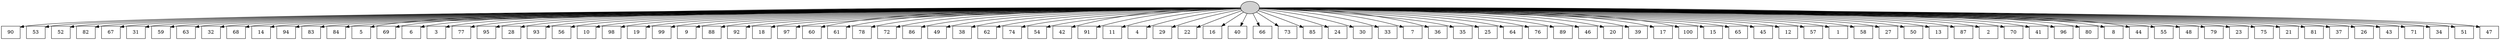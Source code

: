 digraph G {
0[style=filled, fillcolor=grey82, label=""];
1[shape=box,style=filled, fillcolor=white,label="90\n"];
2[shape=box,style=filled, fillcolor=white,label="53\n"];
3[shape=box,style=filled, fillcolor=white,label="52\n"];
4[shape=box,style=filled, fillcolor=white,label="82\n"];
5[shape=box,style=filled, fillcolor=white,label="67\n"];
6[shape=box,style=filled, fillcolor=white,label="31\n"];
7[shape=box,style=filled, fillcolor=white,label="59\n"];
8[shape=box,style=filled, fillcolor=white,label="63\n"];
9[shape=box,style=filled, fillcolor=white,label="32\n"];
10[shape=box,style=filled, fillcolor=white,label="68\n"];
11[shape=box,style=filled, fillcolor=white,label="14\n"];
12[shape=box,style=filled, fillcolor=white,label="94\n"];
13[shape=box,style=filled, fillcolor=white,label="83\n"];
14[shape=box,style=filled, fillcolor=white,label="84\n"];
15[shape=box,style=filled, fillcolor=white,label="5\n"];
16[shape=box,style=filled, fillcolor=white,label="69\n"];
17[shape=box,style=filled, fillcolor=white,label="6\n"];
18[shape=box,style=filled, fillcolor=white,label="3\n"];
19[shape=box,style=filled, fillcolor=white,label="77\n"];
20[shape=box,style=filled, fillcolor=white,label="95\n"];
21[shape=box,style=filled, fillcolor=white,label="28\n"];
22[shape=box,style=filled, fillcolor=white,label="93\n"];
23[shape=box,style=filled, fillcolor=white,label="56\n"];
24[shape=box,style=filled, fillcolor=white,label="10\n"];
25[shape=box,style=filled, fillcolor=white,label="98\n"];
26[shape=box,style=filled, fillcolor=white,label="19\n"];
27[shape=box,style=filled, fillcolor=white,label="99\n"];
28[shape=box,style=filled, fillcolor=white,label="9\n"];
29[shape=box,style=filled, fillcolor=white,label="88\n"];
30[shape=box,style=filled, fillcolor=white,label="92\n"];
31[shape=box,style=filled, fillcolor=white,label="18\n"];
32[shape=box,style=filled, fillcolor=white,label="97\n"];
33[shape=box,style=filled, fillcolor=white,label="60\n"];
34[shape=box,style=filled, fillcolor=white,label="61\n"];
35[shape=box,style=filled, fillcolor=white,label="78\n"];
36[shape=box,style=filled, fillcolor=white,label="72\n"];
37[shape=box,style=filled, fillcolor=white,label="86\n"];
38[shape=box,style=filled, fillcolor=white,label="49\n"];
39[shape=box,style=filled, fillcolor=white,label="38\n"];
40[shape=box,style=filled, fillcolor=white,label="62\n"];
41[shape=box,style=filled, fillcolor=white,label="74\n"];
42[shape=box,style=filled, fillcolor=white,label="54\n"];
43[shape=box,style=filled, fillcolor=white,label="42\n"];
44[shape=box,style=filled, fillcolor=white,label="91\n"];
45[shape=box,style=filled, fillcolor=white,label="11\n"];
46[shape=box,style=filled, fillcolor=white,label="4\n"];
47[shape=box,style=filled, fillcolor=white,label="29\n"];
48[shape=box,style=filled, fillcolor=white,label="22\n"];
49[shape=box,style=filled, fillcolor=white,label="16\n"];
50[shape=box,style=filled, fillcolor=white,label="40\n"];
51[shape=box,style=filled, fillcolor=white,label="66\n"];
52[shape=box,style=filled, fillcolor=white,label="73\n"];
53[shape=box,style=filled, fillcolor=white,label="85\n"];
54[shape=box,style=filled, fillcolor=white,label="24\n"];
55[shape=box,style=filled, fillcolor=white,label="30\n"];
56[shape=box,style=filled, fillcolor=white,label="33\n"];
57[shape=box,style=filled, fillcolor=white,label="7\n"];
58[shape=box,style=filled, fillcolor=white,label="36\n"];
59[shape=box,style=filled, fillcolor=white,label="35\n"];
60[shape=box,style=filled, fillcolor=white,label="25\n"];
61[shape=box,style=filled, fillcolor=white,label="64\n"];
62[shape=box,style=filled, fillcolor=white,label="76\n"];
63[shape=box,style=filled, fillcolor=white,label="89\n"];
64[shape=box,style=filled, fillcolor=white,label="46\n"];
65[shape=box,style=filled, fillcolor=white,label="20\n"];
66[shape=box,style=filled, fillcolor=white,label="39\n"];
67[shape=box,style=filled, fillcolor=white,label="17\n"];
68[shape=box,style=filled, fillcolor=white,label="100\n"];
69[shape=box,style=filled, fillcolor=white,label="15\n"];
70[shape=box,style=filled, fillcolor=white,label="65\n"];
71[shape=box,style=filled, fillcolor=white,label="45\n"];
72[shape=box,style=filled, fillcolor=white,label="12\n"];
73[shape=box,style=filled, fillcolor=white,label="57\n"];
74[shape=box,style=filled, fillcolor=white,label="1\n"];
75[shape=box,style=filled, fillcolor=white,label="58\n"];
76[shape=box,style=filled, fillcolor=white,label="27\n"];
77[shape=box,style=filled, fillcolor=white,label="50\n"];
78[shape=box,style=filled, fillcolor=white,label="13\n"];
79[shape=box,style=filled, fillcolor=white,label="87\n"];
80[shape=box,style=filled, fillcolor=white,label="2\n"];
81[shape=box,style=filled, fillcolor=white,label="70\n"];
82[shape=box,style=filled, fillcolor=white,label="41\n"];
83[shape=box,style=filled, fillcolor=white,label="96\n"];
84[shape=box,style=filled, fillcolor=white,label="80\n"];
85[shape=box,style=filled, fillcolor=white,label="8\n"];
86[shape=box,style=filled, fillcolor=white,label="44\n"];
87[shape=box,style=filled, fillcolor=white,label="55\n"];
88[shape=box,style=filled, fillcolor=white,label="48\n"];
89[shape=box,style=filled, fillcolor=white,label="79\n"];
90[shape=box,style=filled, fillcolor=white,label="23\n"];
91[shape=box,style=filled, fillcolor=white,label="75\n"];
92[shape=box,style=filled, fillcolor=white,label="21\n"];
93[shape=box,style=filled, fillcolor=white,label="81\n"];
94[shape=box,style=filled, fillcolor=white,label="37\n"];
95[shape=box,style=filled, fillcolor=white,label="26\n"];
96[shape=box,style=filled, fillcolor=white,label="43\n"];
97[shape=box,style=filled, fillcolor=white,label="71\n"];
98[shape=box,style=filled, fillcolor=white,label="34\n"];
99[shape=box,style=filled, fillcolor=white,label="51\n"];
100[shape=box,style=filled, fillcolor=white,label="47\n"];
0->1 ;
0->2 ;
0->3 ;
0->4 ;
0->5 ;
0->6 ;
0->7 ;
0->8 ;
0->9 ;
0->10 ;
0->11 ;
0->12 ;
0->13 ;
0->14 ;
0->15 ;
0->16 ;
0->17 ;
0->18 ;
0->19 ;
0->20 ;
0->21 ;
0->22 ;
0->23 ;
0->24 ;
0->25 ;
0->26 ;
0->27 ;
0->28 ;
0->29 ;
0->30 ;
0->31 ;
0->32 ;
0->33 ;
0->34 ;
0->35 ;
0->36 ;
0->37 ;
0->38 ;
0->39 ;
0->40 ;
0->41 ;
0->42 ;
0->43 ;
0->44 ;
0->45 ;
0->46 ;
0->47 ;
0->48 ;
0->49 ;
0->50 ;
0->51 ;
0->52 ;
0->53 ;
0->54 ;
0->55 ;
0->56 ;
0->57 ;
0->58 ;
0->59 ;
0->60 ;
0->61 ;
0->62 ;
0->63 ;
0->64 ;
0->65 ;
0->66 ;
0->67 ;
0->68 ;
0->69 ;
0->70 ;
0->71 ;
0->72 ;
0->73 ;
0->74 ;
0->75 ;
0->76 ;
0->77 ;
0->78 ;
0->79 ;
0->80 ;
0->81 ;
0->82 ;
0->83 ;
0->84 ;
0->85 ;
0->86 ;
0->87 ;
0->88 ;
0->89 ;
0->90 ;
0->91 ;
0->92 ;
0->93 ;
0->94 ;
0->95 ;
0->96 ;
0->97 ;
0->98 ;
0->99 ;
0->100 ;
}
